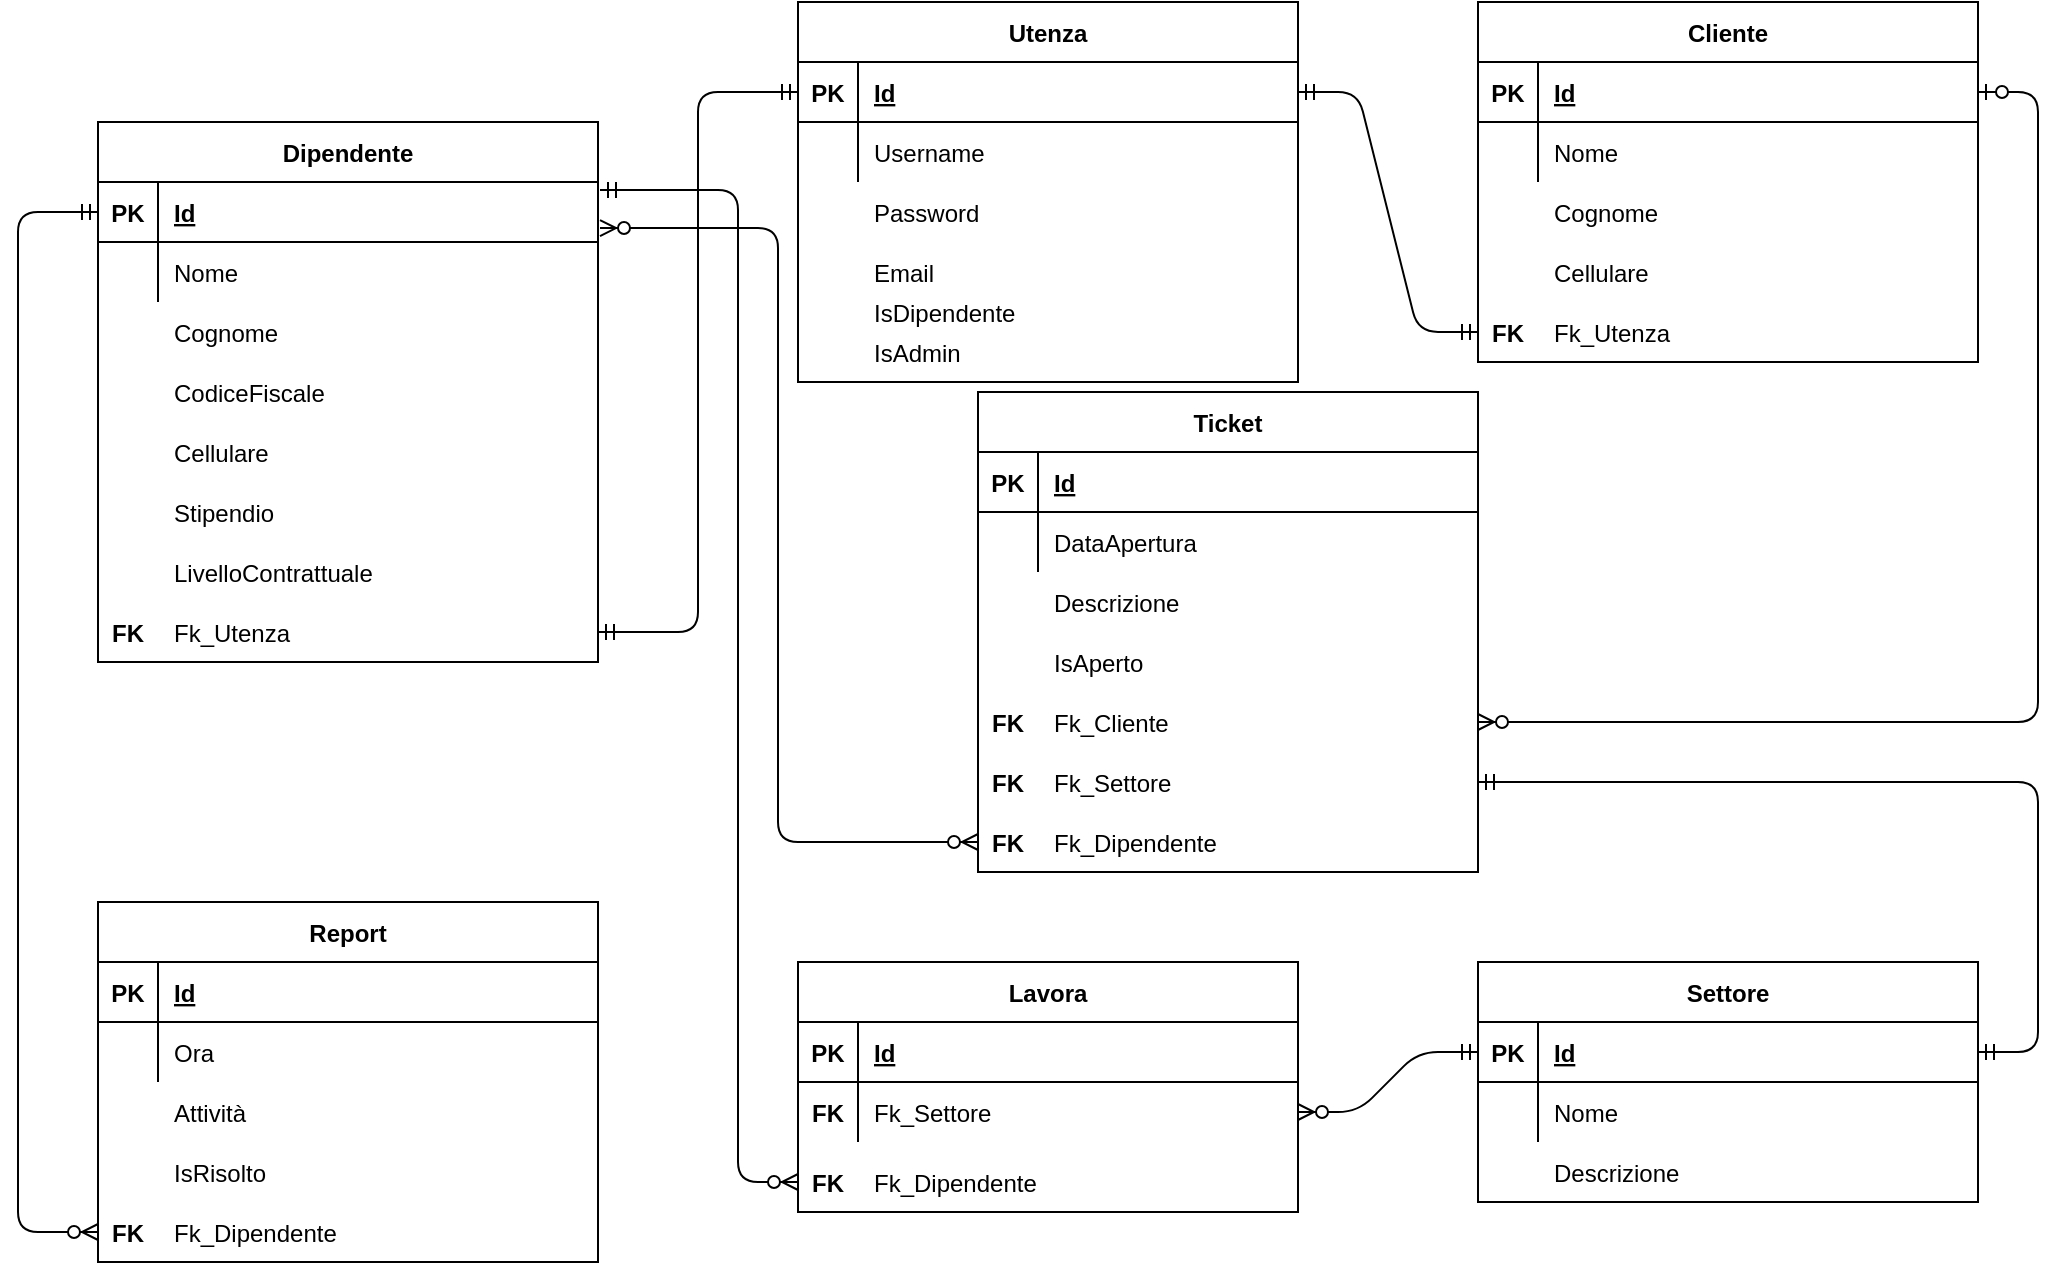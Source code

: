 <mxfile version="14.1.8" type="device"><diagram id="R2lEEEUBdFMjLlhIrx00" name="Page-1"><mxGraphModel dx="1285" dy="581" grid="1" gridSize="10" guides="1" tooltips="1" connect="1" arrows="1" fold="1" page="1" pageScale="1" pageWidth="850" pageHeight="1100" math="0" shadow="0" extFonts="Permanent Marker^https://fonts.googleapis.com/css?family=Permanent+Marker"><root><mxCell id="0"/><mxCell id="1" parent="0"/><mxCell id="C-vyLk0tnHw3VtMMgP7b-23" value="Dipendente" style="shape=table;startSize=30;container=1;collapsible=1;childLayout=tableLayout;fixedRows=1;rowLines=0;fontStyle=1;align=center;resizeLast=1;" parent="1" vertex="1"><mxGeometry x="220" y="180" width="250" height="270" as="geometry"/></mxCell><mxCell id="C-vyLk0tnHw3VtMMgP7b-24" value="" style="shape=partialRectangle;collapsible=0;dropTarget=0;pointerEvents=0;fillColor=none;points=[[0,0.5],[1,0.5]];portConstraint=eastwest;top=0;left=0;right=0;bottom=1;" parent="C-vyLk0tnHw3VtMMgP7b-23" vertex="1"><mxGeometry y="30" width="250" height="30" as="geometry"/></mxCell><mxCell id="C-vyLk0tnHw3VtMMgP7b-25" value="PK" style="shape=partialRectangle;overflow=hidden;connectable=0;fillColor=none;top=0;left=0;bottom=0;right=0;fontStyle=1;" parent="C-vyLk0tnHw3VtMMgP7b-24" vertex="1"><mxGeometry width="30" height="30" as="geometry"/></mxCell><mxCell id="C-vyLk0tnHw3VtMMgP7b-26" value="Id" style="shape=partialRectangle;overflow=hidden;connectable=0;fillColor=none;top=0;left=0;bottom=0;right=0;align=left;spacingLeft=6;fontStyle=5;" parent="C-vyLk0tnHw3VtMMgP7b-24" vertex="1"><mxGeometry x="30" width="220" height="30" as="geometry"/></mxCell><mxCell id="C-vyLk0tnHw3VtMMgP7b-27" value="" style="shape=partialRectangle;collapsible=0;dropTarget=0;pointerEvents=0;fillColor=none;points=[[0,0.5],[1,0.5]];portConstraint=eastwest;top=0;left=0;right=0;bottom=0;" parent="C-vyLk0tnHw3VtMMgP7b-23" vertex="1"><mxGeometry y="60" width="250" height="30" as="geometry"/></mxCell><mxCell id="C-vyLk0tnHw3VtMMgP7b-28" value="" style="shape=partialRectangle;overflow=hidden;connectable=0;fillColor=none;top=0;left=0;bottom=0;right=0;" parent="C-vyLk0tnHw3VtMMgP7b-27" vertex="1"><mxGeometry width="30" height="30" as="geometry"/></mxCell><mxCell id="C-vyLk0tnHw3VtMMgP7b-29" value="Nome" style="shape=partialRectangle;overflow=hidden;connectable=0;fillColor=none;top=0;left=0;bottom=0;right=0;align=left;spacingLeft=6;" parent="C-vyLk0tnHw3VtMMgP7b-27" vertex="1"><mxGeometry x="30" width="220" height="30" as="geometry"/></mxCell><mxCell id="SNjEbLcUEijaCDTkhFh6-2" value="" style="shape=partialRectangle;collapsible=0;dropTarget=0;pointerEvents=0;fillColor=none;points=[[0,0.5],[1,0.5]];portConstraint=eastwest;top=0;left=0;right=0;bottom=0;" parent="1" vertex="1"><mxGeometry x="220" y="270" width="250" height="30" as="geometry"/></mxCell><mxCell id="SNjEbLcUEijaCDTkhFh6-3" value="" style="shape=partialRectangle;overflow=hidden;connectable=0;fillColor=none;top=0;left=0;bottom=0;right=0;" parent="SNjEbLcUEijaCDTkhFh6-2" vertex="1"><mxGeometry width="30" height="30" as="geometry"/></mxCell><mxCell id="SNjEbLcUEijaCDTkhFh6-4" value="Cognome" style="shape=partialRectangle;overflow=hidden;connectable=0;fillColor=none;top=0;left=0;bottom=0;right=0;align=left;spacingLeft=6;" parent="SNjEbLcUEijaCDTkhFh6-2" vertex="1"><mxGeometry x="30" width="220" height="30" as="geometry"/></mxCell><mxCell id="SNjEbLcUEijaCDTkhFh6-5" value="" style="shape=partialRectangle;collapsible=0;dropTarget=0;pointerEvents=0;fillColor=none;points=[[0,0.5],[1,0.5]];portConstraint=eastwest;top=0;left=0;right=0;bottom=0;" parent="1" vertex="1"><mxGeometry x="220" y="300" width="250" height="30" as="geometry"/></mxCell><mxCell id="SNjEbLcUEijaCDTkhFh6-6" value="" style="shape=partialRectangle;overflow=hidden;connectable=0;fillColor=none;top=0;left=0;bottom=0;right=0;" parent="SNjEbLcUEijaCDTkhFh6-5" vertex="1"><mxGeometry width="30" height="30" as="geometry"/></mxCell><mxCell id="SNjEbLcUEijaCDTkhFh6-7" value="CodiceFiscale" style="shape=partialRectangle;overflow=hidden;connectable=0;fillColor=none;top=0;left=0;bottom=0;right=0;align=left;spacingLeft=6;" parent="SNjEbLcUEijaCDTkhFh6-5" vertex="1"><mxGeometry x="30" width="220" height="30" as="geometry"/></mxCell><mxCell id="SNjEbLcUEijaCDTkhFh6-8" value="" style="shape=partialRectangle;collapsible=0;dropTarget=0;pointerEvents=0;fillColor=none;points=[[0,0.5],[1,0.5]];portConstraint=eastwest;top=0;left=0;right=0;bottom=0;" parent="1" vertex="1"><mxGeometry x="220" y="330" width="250" height="30" as="geometry"/></mxCell><mxCell id="SNjEbLcUEijaCDTkhFh6-9" value="" style="shape=partialRectangle;overflow=hidden;connectable=0;fillColor=none;top=0;left=0;bottom=0;right=0;" parent="SNjEbLcUEijaCDTkhFh6-8" vertex="1"><mxGeometry width="30" height="30" as="geometry"/></mxCell><mxCell id="SNjEbLcUEijaCDTkhFh6-10" value="Cellulare" style="shape=partialRectangle;overflow=hidden;connectable=0;fillColor=none;top=0;left=0;bottom=0;right=0;align=left;spacingLeft=6;" parent="SNjEbLcUEijaCDTkhFh6-8" vertex="1"><mxGeometry x="30" width="220" height="30" as="geometry"/></mxCell><mxCell id="SNjEbLcUEijaCDTkhFh6-11" value="" style="shape=partialRectangle;collapsible=0;dropTarget=0;pointerEvents=0;fillColor=none;points=[[0,0.5],[1,0.5]];portConstraint=eastwest;top=0;left=0;right=0;bottom=0;" parent="1" vertex="1"><mxGeometry x="220" y="360" width="250" height="30" as="geometry"/></mxCell><mxCell id="SNjEbLcUEijaCDTkhFh6-12" value="" style="shape=partialRectangle;overflow=hidden;connectable=0;fillColor=none;top=0;left=0;bottom=0;right=0;" parent="SNjEbLcUEijaCDTkhFh6-11" vertex="1"><mxGeometry width="30" height="30" as="geometry"/></mxCell><mxCell id="SNjEbLcUEijaCDTkhFh6-13" value="Stipendio" style="shape=partialRectangle;overflow=hidden;connectable=0;fillColor=none;top=0;left=0;bottom=0;right=0;align=left;spacingLeft=6;" parent="SNjEbLcUEijaCDTkhFh6-11" vertex="1"><mxGeometry x="30" width="220" height="30" as="geometry"/></mxCell><mxCell id="SNjEbLcUEijaCDTkhFh6-14" value="" style="shape=partialRectangle;collapsible=0;dropTarget=0;pointerEvents=0;fillColor=none;points=[[0,0.5],[1,0.5]];portConstraint=eastwest;top=0;left=0;right=0;bottom=0;" parent="1" vertex="1"><mxGeometry x="220" y="390" width="250" height="30" as="geometry"/></mxCell><mxCell id="SNjEbLcUEijaCDTkhFh6-15" value="" style="shape=partialRectangle;overflow=hidden;connectable=0;fillColor=none;top=0;left=0;bottom=0;right=0;" parent="SNjEbLcUEijaCDTkhFh6-14" vertex="1"><mxGeometry width="30" height="30" as="geometry"/></mxCell><mxCell id="SNjEbLcUEijaCDTkhFh6-16" value="LivelloContrattuale" style="shape=partialRectangle;overflow=hidden;connectable=0;fillColor=none;top=0;left=0;bottom=0;right=0;align=left;spacingLeft=6;" parent="SNjEbLcUEijaCDTkhFh6-14" vertex="1"><mxGeometry x="30" width="220" height="30" as="geometry"/></mxCell><mxCell id="SNjEbLcUEijaCDTkhFh6-17" value="Settore" style="shape=table;startSize=30;container=1;collapsible=1;childLayout=tableLayout;fixedRows=1;rowLines=0;fontStyle=1;align=center;resizeLast=1;" parent="1" vertex="1"><mxGeometry x="910" y="600" width="250" height="120" as="geometry"/></mxCell><mxCell id="SNjEbLcUEijaCDTkhFh6-18" value="" style="shape=partialRectangle;collapsible=0;dropTarget=0;pointerEvents=0;fillColor=none;points=[[0,0.5],[1,0.5]];portConstraint=eastwest;top=0;left=0;right=0;bottom=1;" parent="SNjEbLcUEijaCDTkhFh6-17" vertex="1"><mxGeometry y="30" width="250" height="30" as="geometry"/></mxCell><mxCell id="SNjEbLcUEijaCDTkhFh6-19" value="PK" style="shape=partialRectangle;overflow=hidden;connectable=0;fillColor=none;top=0;left=0;bottom=0;right=0;fontStyle=1;" parent="SNjEbLcUEijaCDTkhFh6-18" vertex="1"><mxGeometry width="30" height="30" as="geometry"/></mxCell><mxCell id="SNjEbLcUEijaCDTkhFh6-20" value="Id" style="shape=partialRectangle;overflow=hidden;connectable=0;fillColor=none;top=0;left=0;bottom=0;right=0;align=left;spacingLeft=6;fontStyle=5;" parent="SNjEbLcUEijaCDTkhFh6-18" vertex="1"><mxGeometry x="30" width="220" height="30" as="geometry"/></mxCell><mxCell id="SNjEbLcUEijaCDTkhFh6-21" value="" style="shape=partialRectangle;collapsible=0;dropTarget=0;pointerEvents=0;fillColor=none;points=[[0,0.5],[1,0.5]];portConstraint=eastwest;top=0;left=0;right=0;bottom=0;" parent="SNjEbLcUEijaCDTkhFh6-17" vertex="1"><mxGeometry y="60" width="250" height="30" as="geometry"/></mxCell><mxCell id="SNjEbLcUEijaCDTkhFh6-22" value="" style="shape=partialRectangle;overflow=hidden;connectable=0;fillColor=none;top=0;left=0;bottom=0;right=0;" parent="SNjEbLcUEijaCDTkhFh6-21" vertex="1"><mxGeometry width="30" height="30" as="geometry"/></mxCell><mxCell id="SNjEbLcUEijaCDTkhFh6-23" value="Nome" style="shape=partialRectangle;overflow=hidden;connectable=0;fillColor=none;top=0;left=0;bottom=0;right=0;align=left;spacingLeft=6;" parent="SNjEbLcUEijaCDTkhFh6-21" vertex="1"><mxGeometry x="30" width="220" height="30" as="geometry"/></mxCell><mxCell id="SNjEbLcUEijaCDTkhFh6-24" value="" style="shape=partialRectangle;collapsible=0;dropTarget=0;pointerEvents=0;fillColor=none;points=[[0,0.5],[1,0.5]];portConstraint=eastwest;top=0;left=0;right=0;bottom=0;" parent="1" vertex="1"><mxGeometry x="910" y="690" width="250" height="30" as="geometry"/></mxCell><mxCell id="SNjEbLcUEijaCDTkhFh6-25" value="" style="shape=partialRectangle;overflow=hidden;connectable=0;fillColor=none;top=0;left=0;bottom=0;right=0;" parent="SNjEbLcUEijaCDTkhFh6-24" vertex="1"><mxGeometry width="30" height="30" as="geometry"/></mxCell><mxCell id="SNjEbLcUEijaCDTkhFh6-26" value="Descrizione" style="shape=partialRectangle;overflow=hidden;connectable=0;fillColor=none;top=0;left=0;bottom=0;right=0;align=left;spacingLeft=6;" parent="SNjEbLcUEijaCDTkhFh6-24" vertex="1"><mxGeometry x="30" width="220" height="30" as="geometry"/></mxCell><mxCell id="SNjEbLcUEijaCDTkhFh6-27" value="Cliente" style="shape=table;startSize=30;container=1;collapsible=1;childLayout=tableLayout;fixedRows=1;rowLines=0;fontStyle=1;align=center;resizeLast=1;" parent="1" vertex="1"><mxGeometry x="910" y="120" width="250" height="180" as="geometry"/></mxCell><mxCell id="SNjEbLcUEijaCDTkhFh6-28" value="" style="shape=partialRectangle;collapsible=0;dropTarget=0;pointerEvents=0;fillColor=none;points=[[0,0.5],[1,0.5]];portConstraint=eastwest;top=0;left=0;right=0;bottom=1;" parent="SNjEbLcUEijaCDTkhFh6-27" vertex="1"><mxGeometry y="30" width="250" height="30" as="geometry"/></mxCell><mxCell id="SNjEbLcUEijaCDTkhFh6-29" value="PK" style="shape=partialRectangle;overflow=hidden;connectable=0;fillColor=none;top=0;left=0;bottom=0;right=0;fontStyle=1;" parent="SNjEbLcUEijaCDTkhFh6-28" vertex="1"><mxGeometry width="30" height="30" as="geometry"/></mxCell><mxCell id="SNjEbLcUEijaCDTkhFh6-30" value="Id" style="shape=partialRectangle;overflow=hidden;connectable=0;fillColor=none;top=0;left=0;bottom=0;right=0;align=left;spacingLeft=6;fontStyle=5;" parent="SNjEbLcUEijaCDTkhFh6-28" vertex="1"><mxGeometry x="30" width="220" height="30" as="geometry"/></mxCell><mxCell id="SNjEbLcUEijaCDTkhFh6-31" value="" style="shape=partialRectangle;collapsible=0;dropTarget=0;pointerEvents=0;fillColor=none;points=[[0,0.5],[1,0.5]];portConstraint=eastwest;top=0;left=0;right=0;bottom=0;" parent="SNjEbLcUEijaCDTkhFh6-27" vertex="1"><mxGeometry y="60" width="250" height="30" as="geometry"/></mxCell><mxCell id="SNjEbLcUEijaCDTkhFh6-32" value="" style="shape=partialRectangle;overflow=hidden;connectable=0;fillColor=none;top=0;left=0;bottom=0;right=0;" parent="SNjEbLcUEijaCDTkhFh6-31" vertex="1"><mxGeometry width="30" height="30" as="geometry"/></mxCell><mxCell id="SNjEbLcUEijaCDTkhFh6-33" value="Nome" style="shape=partialRectangle;overflow=hidden;connectable=0;fillColor=none;top=0;left=0;bottom=0;right=0;align=left;spacingLeft=6;" parent="SNjEbLcUEijaCDTkhFh6-31" vertex="1"><mxGeometry x="30" width="220" height="30" as="geometry"/></mxCell><mxCell id="SNjEbLcUEijaCDTkhFh6-34" value="" style="shape=partialRectangle;collapsible=0;dropTarget=0;pointerEvents=0;fillColor=none;points=[[0,0.5],[1,0.5]];portConstraint=eastwest;top=0;left=0;right=0;bottom=0;" parent="1" vertex="1"><mxGeometry x="910" y="210" width="250" height="30" as="geometry"/></mxCell><mxCell id="SNjEbLcUEijaCDTkhFh6-35" value="" style="shape=partialRectangle;overflow=hidden;connectable=0;fillColor=none;top=0;left=0;bottom=0;right=0;" parent="SNjEbLcUEijaCDTkhFh6-34" vertex="1"><mxGeometry width="30" height="30" as="geometry"/></mxCell><mxCell id="SNjEbLcUEijaCDTkhFh6-36" value="Cognome" style="shape=partialRectangle;overflow=hidden;connectable=0;fillColor=none;top=0;left=0;bottom=0;right=0;align=left;spacingLeft=6;" parent="SNjEbLcUEijaCDTkhFh6-34" vertex="1"><mxGeometry x="30" width="220" height="30" as="geometry"/></mxCell><mxCell id="SNjEbLcUEijaCDTkhFh6-37" value="" style="shape=partialRectangle;collapsible=0;dropTarget=0;pointerEvents=0;fillColor=none;points=[[0,0.5],[1,0.5]];portConstraint=eastwest;top=0;left=0;right=0;bottom=0;" parent="1" vertex="1"><mxGeometry x="910" y="240" width="250" height="30" as="geometry"/></mxCell><mxCell id="SNjEbLcUEijaCDTkhFh6-38" value="" style="shape=partialRectangle;overflow=hidden;connectable=0;fillColor=none;top=0;left=0;bottom=0;right=0;" parent="SNjEbLcUEijaCDTkhFh6-37" vertex="1"><mxGeometry width="30" height="30" as="geometry"/></mxCell><mxCell id="SNjEbLcUEijaCDTkhFh6-39" value="Cellulare" style="shape=partialRectangle;overflow=hidden;connectable=0;fillColor=none;top=0;left=0;bottom=0;right=0;align=left;spacingLeft=6;" parent="SNjEbLcUEijaCDTkhFh6-37" vertex="1"><mxGeometry x="30" width="220" height="30" as="geometry"/></mxCell><mxCell id="SNjEbLcUEijaCDTkhFh6-52" value="Utenza" style="shape=table;startSize=30;container=1;collapsible=1;childLayout=tableLayout;fixedRows=1;rowLines=0;fontStyle=1;align=center;resizeLast=1;" parent="1" vertex="1"><mxGeometry x="570" y="120" width="250" height="190" as="geometry"/></mxCell><mxCell id="SNjEbLcUEijaCDTkhFh6-53" value="" style="shape=partialRectangle;collapsible=0;dropTarget=0;pointerEvents=0;fillColor=none;points=[[0,0.5],[1,0.5]];portConstraint=eastwest;top=0;left=0;right=0;bottom=1;" parent="SNjEbLcUEijaCDTkhFh6-52" vertex="1"><mxGeometry y="30" width="250" height="30" as="geometry"/></mxCell><mxCell id="SNjEbLcUEijaCDTkhFh6-54" value="PK" style="shape=partialRectangle;overflow=hidden;connectable=0;fillColor=none;top=0;left=0;bottom=0;right=0;fontStyle=1;" parent="SNjEbLcUEijaCDTkhFh6-53" vertex="1"><mxGeometry width="30" height="30" as="geometry"/></mxCell><mxCell id="SNjEbLcUEijaCDTkhFh6-55" value="Id" style="shape=partialRectangle;overflow=hidden;connectable=0;fillColor=none;top=0;left=0;bottom=0;right=0;align=left;spacingLeft=6;fontStyle=5;" parent="SNjEbLcUEijaCDTkhFh6-53" vertex="1"><mxGeometry x="30" width="220" height="30" as="geometry"/></mxCell><mxCell id="SNjEbLcUEijaCDTkhFh6-56" value="" style="shape=partialRectangle;collapsible=0;dropTarget=0;pointerEvents=0;fillColor=none;points=[[0,0.5],[1,0.5]];portConstraint=eastwest;top=0;left=0;right=0;bottom=0;" parent="SNjEbLcUEijaCDTkhFh6-52" vertex="1"><mxGeometry y="60" width="250" height="30" as="geometry"/></mxCell><mxCell id="SNjEbLcUEijaCDTkhFh6-57" value="" style="shape=partialRectangle;overflow=hidden;connectable=0;fillColor=none;top=0;left=0;bottom=0;right=0;" parent="SNjEbLcUEijaCDTkhFh6-56" vertex="1"><mxGeometry width="30" height="30" as="geometry"/></mxCell><mxCell id="SNjEbLcUEijaCDTkhFh6-58" value="Username" style="shape=partialRectangle;overflow=hidden;connectable=0;fillColor=none;top=0;left=0;bottom=0;right=0;align=left;spacingLeft=6;" parent="SNjEbLcUEijaCDTkhFh6-56" vertex="1"><mxGeometry x="30" width="220" height="30" as="geometry"/></mxCell><mxCell id="SNjEbLcUEijaCDTkhFh6-59" value="" style="shape=partialRectangle;collapsible=0;dropTarget=0;pointerEvents=0;fillColor=none;points=[[0,0.5],[1,0.5]];portConstraint=eastwest;top=0;left=0;right=0;bottom=0;" parent="1" vertex="1"><mxGeometry x="570" y="210" width="250" height="30" as="geometry"/></mxCell><mxCell id="SNjEbLcUEijaCDTkhFh6-60" value="" style="shape=partialRectangle;overflow=hidden;connectable=0;fillColor=none;top=0;left=0;bottom=0;right=0;" parent="SNjEbLcUEijaCDTkhFh6-59" vertex="1"><mxGeometry width="30" height="30" as="geometry"/></mxCell><mxCell id="SNjEbLcUEijaCDTkhFh6-61" value="Password" style="shape=partialRectangle;overflow=hidden;connectable=0;fillColor=none;top=0;left=0;bottom=0;right=0;align=left;spacingLeft=6;" parent="SNjEbLcUEijaCDTkhFh6-59" vertex="1"><mxGeometry x="30" width="220" height="30" as="geometry"/></mxCell><mxCell id="SNjEbLcUEijaCDTkhFh6-62" value="" style="shape=partialRectangle;collapsible=0;dropTarget=0;pointerEvents=0;fillColor=none;points=[[0,0.5],[1,0.5]];portConstraint=eastwest;top=0;left=0;right=0;bottom=0;" parent="1" vertex="1"><mxGeometry x="570" y="240" width="250" height="30" as="geometry"/></mxCell><mxCell id="SNjEbLcUEijaCDTkhFh6-63" value="" style="shape=partialRectangle;overflow=hidden;connectable=0;fillColor=none;top=0;left=0;bottom=0;right=0;" parent="SNjEbLcUEijaCDTkhFh6-62" vertex="1"><mxGeometry width="30" height="30" as="geometry"/></mxCell><mxCell id="SNjEbLcUEijaCDTkhFh6-64" value="Email" style="shape=partialRectangle;overflow=hidden;connectable=0;fillColor=none;top=0;left=0;bottom=0;right=0;align=left;spacingLeft=6;" parent="SNjEbLcUEijaCDTkhFh6-62" vertex="1"><mxGeometry x="30" width="220" height="30" as="geometry"/></mxCell><mxCell id="SNjEbLcUEijaCDTkhFh6-71" value="Ticket" style="shape=table;startSize=30;container=1;collapsible=1;childLayout=tableLayout;fixedRows=1;rowLines=0;fontStyle=1;align=center;resizeLast=1;" parent="1" vertex="1"><mxGeometry x="660" y="315" width="250" height="240" as="geometry"/></mxCell><mxCell id="SNjEbLcUEijaCDTkhFh6-72" value="" style="shape=partialRectangle;collapsible=0;dropTarget=0;pointerEvents=0;fillColor=none;points=[[0,0.5],[1,0.5]];portConstraint=eastwest;top=0;left=0;right=0;bottom=1;" parent="SNjEbLcUEijaCDTkhFh6-71" vertex="1"><mxGeometry y="30" width="250" height="30" as="geometry"/></mxCell><mxCell id="SNjEbLcUEijaCDTkhFh6-73" value="PK" style="shape=partialRectangle;overflow=hidden;connectable=0;fillColor=none;top=0;left=0;bottom=0;right=0;fontStyle=1;" parent="SNjEbLcUEijaCDTkhFh6-72" vertex="1"><mxGeometry width="30" height="30" as="geometry"/></mxCell><mxCell id="SNjEbLcUEijaCDTkhFh6-74" value="Id" style="shape=partialRectangle;overflow=hidden;connectable=0;fillColor=none;top=0;left=0;bottom=0;right=0;align=left;spacingLeft=6;fontStyle=5;" parent="SNjEbLcUEijaCDTkhFh6-72" vertex="1"><mxGeometry x="30" width="220" height="30" as="geometry"/></mxCell><mxCell id="SNjEbLcUEijaCDTkhFh6-75" value="" style="shape=partialRectangle;collapsible=0;dropTarget=0;pointerEvents=0;fillColor=none;points=[[0,0.5],[1,0.5]];portConstraint=eastwest;top=0;left=0;right=0;bottom=0;" parent="SNjEbLcUEijaCDTkhFh6-71" vertex="1"><mxGeometry y="60" width="250" height="30" as="geometry"/></mxCell><mxCell id="SNjEbLcUEijaCDTkhFh6-76" value="" style="shape=partialRectangle;overflow=hidden;connectable=0;fillColor=none;top=0;left=0;bottom=0;right=0;" parent="SNjEbLcUEijaCDTkhFh6-75" vertex="1"><mxGeometry width="30" height="30" as="geometry"/></mxCell><mxCell id="SNjEbLcUEijaCDTkhFh6-77" value="DataApertura" style="shape=partialRectangle;overflow=hidden;connectable=0;fillColor=none;top=0;left=0;bottom=0;right=0;align=left;spacingLeft=6;" parent="SNjEbLcUEijaCDTkhFh6-75" vertex="1"><mxGeometry x="30" width="220" height="30" as="geometry"/></mxCell><mxCell id="SNjEbLcUEijaCDTkhFh6-78" value="" style="shape=partialRectangle;collapsible=0;dropTarget=0;pointerEvents=0;fillColor=none;points=[[0,0.5],[1,0.5]];portConstraint=eastwest;top=0;left=0;right=0;bottom=0;" parent="1" vertex="1"><mxGeometry x="660" y="405" width="250" height="30" as="geometry"/></mxCell><mxCell id="SNjEbLcUEijaCDTkhFh6-79" value="" style="shape=partialRectangle;overflow=hidden;connectable=0;fillColor=none;top=0;left=0;bottom=0;right=0;" parent="SNjEbLcUEijaCDTkhFh6-78" vertex="1"><mxGeometry width="30" height="30" as="geometry"/></mxCell><mxCell id="SNjEbLcUEijaCDTkhFh6-80" value="Descrizione" style="shape=partialRectangle;overflow=hidden;connectable=0;fillColor=none;top=0;left=0;bottom=0;right=0;align=left;spacingLeft=6;" parent="SNjEbLcUEijaCDTkhFh6-78" vertex="1"><mxGeometry x="30" width="220" height="30" as="geometry"/></mxCell><mxCell id="SNjEbLcUEijaCDTkhFh6-81" value="" style="shape=partialRectangle;collapsible=0;dropTarget=0;pointerEvents=0;fillColor=none;points=[[0,0.5],[1,0.5]];portConstraint=eastwest;top=0;left=0;right=0;bottom=0;" parent="1" vertex="1"><mxGeometry x="660" y="435" width="250" height="30" as="geometry"/></mxCell><mxCell id="SNjEbLcUEijaCDTkhFh6-82" value="" style="shape=partialRectangle;overflow=hidden;connectable=0;fillColor=none;top=0;left=0;bottom=0;right=0;" parent="SNjEbLcUEijaCDTkhFh6-81" vertex="1"><mxGeometry width="30" height="30" as="geometry"/></mxCell><mxCell id="SNjEbLcUEijaCDTkhFh6-83" value="IsAperto" style="shape=partialRectangle;overflow=hidden;connectable=0;fillColor=none;top=0;left=0;bottom=0;right=0;align=left;spacingLeft=6;" parent="SNjEbLcUEijaCDTkhFh6-81" vertex="1"><mxGeometry x="30" width="220" height="30" as="geometry"/></mxCell><mxCell id="SNjEbLcUEijaCDTkhFh6-84" value="" style="shape=partialRectangle;collapsible=0;dropTarget=0;pointerEvents=0;fillColor=none;points=[[0,0.5],[1,0.5]];portConstraint=eastwest;top=0;left=0;right=0;bottom=0;" parent="1" vertex="1"><mxGeometry x="660" y="465" width="250" height="30" as="geometry"/></mxCell><mxCell id="SNjEbLcUEijaCDTkhFh6-85" value="FK" style="shape=partialRectangle;overflow=hidden;connectable=0;fillColor=none;top=0;left=0;bottom=0;right=0;fontStyle=1" parent="SNjEbLcUEijaCDTkhFh6-84" vertex="1"><mxGeometry width="30" height="30" as="geometry"/></mxCell><mxCell id="SNjEbLcUEijaCDTkhFh6-86" value="Fk_Cliente" style="shape=partialRectangle;overflow=hidden;connectable=0;fillColor=none;top=0;left=0;bottom=0;right=0;align=left;spacingLeft=6;" parent="SNjEbLcUEijaCDTkhFh6-84" vertex="1"><mxGeometry x="30" width="220" height="30" as="geometry"/></mxCell><mxCell id="SNjEbLcUEijaCDTkhFh6-87" value="" style="shape=partialRectangle;collapsible=0;dropTarget=0;pointerEvents=0;fillColor=none;points=[[0,0.5],[1,0.5]];portConstraint=eastwest;top=0;left=0;right=0;bottom=0;" parent="1" vertex="1"><mxGeometry x="660" y="495" width="250" height="30" as="geometry"/></mxCell><mxCell id="SNjEbLcUEijaCDTkhFh6-88" value="FK" style="shape=partialRectangle;overflow=hidden;connectable=0;fillColor=none;top=0;left=0;bottom=0;right=0;fontStyle=1" parent="SNjEbLcUEijaCDTkhFh6-87" vertex="1"><mxGeometry width="30" height="30" as="geometry"/></mxCell><mxCell id="SNjEbLcUEijaCDTkhFh6-89" value="Fk_Settore" style="shape=partialRectangle;overflow=hidden;connectable=0;fillColor=none;top=0;left=0;bottom=0;right=0;align=left;spacingLeft=6;" parent="SNjEbLcUEijaCDTkhFh6-87" vertex="1"><mxGeometry x="30" width="220" height="30" as="geometry"/></mxCell><mxCell id="SNjEbLcUEijaCDTkhFh6-103" value="Report" style="shape=table;startSize=30;container=1;collapsible=1;childLayout=tableLayout;fixedRows=1;rowLines=0;fontStyle=1;align=center;resizeLast=1;" parent="1" vertex="1"><mxGeometry x="220" y="570" width="250" height="180" as="geometry"/></mxCell><mxCell id="SNjEbLcUEijaCDTkhFh6-104" value="" style="shape=partialRectangle;collapsible=0;dropTarget=0;pointerEvents=0;fillColor=none;points=[[0,0.5],[1,0.5]];portConstraint=eastwest;top=0;left=0;right=0;bottom=1;" parent="SNjEbLcUEijaCDTkhFh6-103" vertex="1"><mxGeometry y="30" width="250" height="30" as="geometry"/></mxCell><mxCell id="SNjEbLcUEijaCDTkhFh6-105" value="PK" style="shape=partialRectangle;overflow=hidden;connectable=0;fillColor=none;top=0;left=0;bottom=0;right=0;fontStyle=1;" parent="SNjEbLcUEijaCDTkhFh6-104" vertex="1"><mxGeometry width="30" height="30" as="geometry"/></mxCell><mxCell id="SNjEbLcUEijaCDTkhFh6-106" value="Id" style="shape=partialRectangle;overflow=hidden;connectable=0;fillColor=none;top=0;left=0;bottom=0;right=0;align=left;spacingLeft=6;fontStyle=5;" parent="SNjEbLcUEijaCDTkhFh6-104" vertex="1"><mxGeometry x="30" width="220" height="30" as="geometry"/></mxCell><mxCell id="SNjEbLcUEijaCDTkhFh6-107" value="" style="shape=partialRectangle;collapsible=0;dropTarget=0;pointerEvents=0;fillColor=none;points=[[0,0.5],[1,0.5]];portConstraint=eastwest;top=0;left=0;right=0;bottom=0;" parent="SNjEbLcUEijaCDTkhFh6-103" vertex="1"><mxGeometry y="60" width="250" height="30" as="geometry"/></mxCell><mxCell id="SNjEbLcUEijaCDTkhFh6-108" value="" style="shape=partialRectangle;overflow=hidden;connectable=0;fillColor=none;top=0;left=0;bottom=0;right=0;fontStyle=1" parent="SNjEbLcUEijaCDTkhFh6-107" vertex="1"><mxGeometry width="30" height="30" as="geometry"/></mxCell><mxCell id="SNjEbLcUEijaCDTkhFh6-109" value="Ora" style="shape=partialRectangle;overflow=hidden;connectable=0;fillColor=none;top=0;left=0;bottom=0;right=0;align=left;spacingLeft=6;" parent="SNjEbLcUEijaCDTkhFh6-107" vertex="1"><mxGeometry x="30" width="220" height="30" as="geometry"/></mxCell><mxCell id="SNjEbLcUEijaCDTkhFh6-110" value="" style="shape=partialRectangle;collapsible=0;dropTarget=0;pointerEvents=0;fillColor=none;points=[[0,0.5],[1,0.5]];portConstraint=eastwest;top=0;left=0;right=0;bottom=0;" parent="1" vertex="1"><mxGeometry x="220" y="660" width="250" height="30" as="geometry"/></mxCell><mxCell id="SNjEbLcUEijaCDTkhFh6-111" value="" style="shape=partialRectangle;overflow=hidden;connectable=0;fillColor=none;top=0;left=0;bottom=0;right=0;fontStyle=1" parent="SNjEbLcUEijaCDTkhFh6-110" vertex="1"><mxGeometry width="30" height="30" as="geometry"/></mxCell><mxCell id="SNjEbLcUEijaCDTkhFh6-112" value="Attività" style="shape=partialRectangle;overflow=hidden;connectable=0;fillColor=none;top=0;left=0;bottom=0;right=0;align=left;spacingLeft=6;" parent="SNjEbLcUEijaCDTkhFh6-110" vertex="1"><mxGeometry x="30" width="220" height="30" as="geometry"/></mxCell><mxCell id="SNjEbLcUEijaCDTkhFh6-113" value="" style="shape=partialRectangle;collapsible=0;dropTarget=0;pointerEvents=0;fillColor=none;points=[[0,0.5],[1,0.5]];portConstraint=eastwest;top=0;left=0;right=0;bottom=0;" parent="1" vertex="1"><mxGeometry x="220" y="690" width="250" height="30" as="geometry"/></mxCell><mxCell id="SNjEbLcUEijaCDTkhFh6-114" value="" style="shape=partialRectangle;overflow=hidden;connectable=0;fillColor=none;top=0;left=0;bottom=0;right=0;fontStyle=1" parent="SNjEbLcUEijaCDTkhFh6-113" vertex="1"><mxGeometry width="30" height="30" as="geometry"/></mxCell><mxCell id="SNjEbLcUEijaCDTkhFh6-115" value="IsRisolto" style="shape=partialRectangle;overflow=hidden;connectable=0;fillColor=none;top=0;left=0;bottom=0;right=0;align=left;spacingLeft=6;" parent="SNjEbLcUEijaCDTkhFh6-113" vertex="1"><mxGeometry x="30" width="220" height="30" as="geometry"/></mxCell><mxCell id="SNjEbLcUEijaCDTkhFh6-116" value="" style="shape=partialRectangle;collapsible=0;dropTarget=0;pointerEvents=0;fillColor=none;points=[[0,0.5],[1,0.5]];portConstraint=eastwest;top=0;left=0;right=0;bottom=0;" parent="1" vertex="1"><mxGeometry x="220" y="720" width="250" height="30" as="geometry"/></mxCell><mxCell id="SNjEbLcUEijaCDTkhFh6-117" value="FK" style="shape=partialRectangle;overflow=hidden;connectable=0;fillColor=none;top=0;left=0;bottom=0;right=0;fontStyle=1" parent="SNjEbLcUEijaCDTkhFh6-116" vertex="1"><mxGeometry width="30" height="30" as="geometry"/></mxCell><mxCell id="SNjEbLcUEijaCDTkhFh6-118" value="Fk_Dipendente" style="shape=partialRectangle;overflow=hidden;connectable=0;fillColor=none;top=0;left=0;bottom=0;right=0;align=left;spacingLeft=6;" parent="SNjEbLcUEijaCDTkhFh6-116" vertex="1"><mxGeometry x="30" width="220" height="30" as="geometry"/></mxCell><mxCell id="SNjEbLcUEijaCDTkhFh6-124" value="Lavora" style="shape=table;startSize=30;container=1;collapsible=1;childLayout=tableLayout;fixedRows=1;rowLines=0;fontStyle=1;align=center;resizeLast=1;" parent="1" vertex="1"><mxGeometry x="570" y="600" width="250" height="125" as="geometry"/></mxCell><mxCell id="SNjEbLcUEijaCDTkhFh6-125" value="" style="shape=partialRectangle;collapsible=0;dropTarget=0;pointerEvents=0;fillColor=none;points=[[0,0.5],[1,0.5]];portConstraint=eastwest;top=0;left=0;right=0;bottom=1;" parent="SNjEbLcUEijaCDTkhFh6-124" vertex="1"><mxGeometry y="30" width="250" height="30" as="geometry"/></mxCell><mxCell id="SNjEbLcUEijaCDTkhFh6-126" value="PK" style="shape=partialRectangle;overflow=hidden;connectable=0;fillColor=none;top=0;left=0;bottom=0;right=0;fontStyle=1;" parent="SNjEbLcUEijaCDTkhFh6-125" vertex="1"><mxGeometry width="30" height="30" as="geometry"/></mxCell><mxCell id="SNjEbLcUEijaCDTkhFh6-127" value="Id" style="shape=partialRectangle;overflow=hidden;connectable=0;fillColor=none;top=0;left=0;bottom=0;right=0;align=left;spacingLeft=6;fontStyle=5;" parent="SNjEbLcUEijaCDTkhFh6-125" vertex="1"><mxGeometry x="30" width="220" height="30" as="geometry"/></mxCell><mxCell id="SNjEbLcUEijaCDTkhFh6-128" value="" style="shape=partialRectangle;collapsible=0;dropTarget=0;pointerEvents=0;fillColor=none;points=[[0,0.5],[1,0.5]];portConstraint=eastwest;top=0;left=0;right=0;bottom=0;" parent="SNjEbLcUEijaCDTkhFh6-124" vertex="1"><mxGeometry y="60" width="250" height="30" as="geometry"/></mxCell><mxCell id="SNjEbLcUEijaCDTkhFh6-129" value="FK" style="shape=partialRectangle;overflow=hidden;connectable=0;fillColor=none;top=0;left=0;bottom=0;right=0;fontStyle=1" parent="SNjEbLcUEijaCDTkhFh6-128" vertex="1"><mxGeometry width="30" height="30" as="geometry"/></mxCell><mxCell id="SNjEbLcUEijaCDTkhFh6-130" value="Fk_Settore" style="shape=partialRectangle;overflow=hidden;connectable=0;fillColor=none;top=0;left=0;bottom=0;right=0;align=left;spacingLeft=6;" parent="SNjEbLcUEijaCDTkhFh6-128" vertex="1"><mxGeometry x="30" width="220" height="30" as="geometry"/></mxCell><mxCell id="SNjEbLcUEijaCDTkhFh6-131" value="" style="shape=partialRectangle;collapsible=0;dropTarget=0;pointerEvents=0;fillColor=none;points=[[0,0.5],[1,0.5]];portConstraint=eastwest;top=0;left=0;right=0;bottom=0;" parent="1" vertex="1"><mxGeometry x="570" y="695" width="250" height="30" as="geometry"/></mxCell><mxCell id="SNjEbLcUEijaCDTkhFh6-132" value="FK" style="shape=partialRectangle;overflow=hidden;connectable=0;fillColor=none;top=0;left=0;bottom=0;right=0;fontStyle=1" parent="SNjEbLcUEijaCDTkhFh6-131" vertex="1"><mxGeometry width="30" height="30" as="geometry"/></mxCell><mxCell id="SNjEbLcUEijaCDTkhFh6-133" value="Fk_Dipendente" style="shape=partialRectangle;overflow=hidden;connectable=0;fillColor=none;top=0;left=0;bottom=0;right=0;align=left;spacingLeft=6;" parent="SNjEbLcUEijaCDTkhFh6-131" vertex="1"><mxGeometry x="30" width="220" height="30" as="geometry"/></mxCell><mxCell id="SNjEbLcUEijaCDTkhFh6-135" value="" style="edgeStyle=entityRelationEdgeStyle;fontSize=12;html=1;endArrow=ERzeroToMany;startArrow=ERmandOne;entryX=1;entryY=0.5;entryDx=0;entryDy=0;exitX=0;exitY=0.5;exitDx=0;exitDy=0;" parent="1" source="SNjEbLcUEijaCDTkhFh6-18" target="SNjEbLcUEijaCDTkhFh6-128" edge="1"><mxGeometry width="100" height="100" relative="1" as="geometry"><mxPoint x="860" y="700" as="sourcePoint"/><mxPoint x="770" y="620" as="targetPoint"/></mxGeometry></mxCell><mxCell id="SNjEbLcUEijaCDTkhFh6-136" value="" style="edgeStyle=orthogonalEdgeStyle;fontSize=12;html=1;endArrow=ERzeroToMany;startArrow=ERzeroToOne;exitX=1;exitY=0.5;exitDx=0;exitDy=0;entryX=1;entryY=0.5;entryDx=0;entryDy=0;" parent="1" source="SNjEbLcUEijaCDTkhFh6-28" target="SNjEbLcUEijaCDTkhFh6-84" edge="1"><mxGeometry width="100" height="100" relative="1" as="geometry"><mxPoint x="930" y="520" as="sourcePoint"/><mxPoint x="1000" y="440" as="targetPoint"/><Array as="points"><mxPoint x="1190" y="165"/><mxPoint x="1190" y="480"/></Array></mxGeometry></mxCell><mxCell id="SNjEbLcUEijaCDTkhFh6-137" value="" style="edgeStyle=orthogonalEdgeStyle;fontSize=12;html=1;endArrow=ERmandOne;startArrow=ERmandOne;entryX=1;entryY=0.5;entryDx=0;entryDy=0;exitX=1;exitY=0.5;exitDx=0;exitDy=0;" parent="1" source="SNjEbLcUEijaCDTkhFh6-18" target="SNjEbLcUEijaCDTkhFh6-87" edge="1"><mxGeometry width="100" height="100" relative="1" as="geometry"><mxPoint x="1020" y="620" as="sourcePoint"/><mxPoint x="1120" y="520" as="targetPoint"/><Array as="points"><mxPoint x="1190" y="645"/><mxPoint x="1190" y="510"/></Array></mxGeometry></mxCell><mxCell id="SNjEbLcUEijaCDTkhFh6-138" value="" style="edgeStyle=orthogonalEdgeStyle;fontSize=12;html=1;endArrow=ERzeroToMany;startArrow=ERmandOne;exitX=0;exitY=0.5;exitDx=0;exitDy=0;entryX=0;entryY=0.5;entryDx=0;entryDy=0;" parent="1" source="C-vyLk0tnHw3VtMMgP7b-24" target="SNjEbLcUEijaCDTkhFh6-116" edge="1"><mxGeometry width="100" height="100" relative="1" as="geometry"><mxPoint x="800" y="620" as="sourcePoint"/><mxPoint x="900" y="520" as="targetPoint"/><Array as="points"><mxPoint x="180" y="225"/><mxPoint x="180" y="735"/></Array></mxGeometry></mxCell><mxCell id="SNjEbLcUEijaCDTkhFh6-140" value="" style="shape=partialRectangle;collapsible=0;dropTarget=0;pointerEvents=0;fillColor=none;points=[[0,0.5],[1,0.5]];portConstraint=eastwest;top=0;left=0;right=0;bottom=0;" parent="1" vertex="1"><mxGeometry x="220" y="420" width="250" height="30" as="geometry"/></mxCell><mxCell id="SNjEbLcUEijaCDTkhFh6-141" value="FK" style="shape=partialRectangle;overflow=hidden;connectable=0;fillColor=none;top=0;left=0;bottom=0;right=0;fontStyle=1" parent="SNjEbLcUEijaCDTkhFh6-140" vertex="1"><mxGeometry width="30" height="30" as="geometry"/></mxCell><mxCell id="SNjEbLcUEijaCDTkhFh6-142" value="Fk_Utenza" style="shape=partialRectangle;overflow=hidden;connectable=0;fillColor=none;top=0;left=0;bottom=0;right=0;align=left;spacingLeft=6;" parent="SNjEbLcUEijaCDTkhFh6-140" vertex="1"><mxGeometry x="30" width="220" height="30" as="geometry"/></mxCell><mxCell id="SNjEbLcUEijaCDTkhFh6-143" value="" style="edgeStyle=orthogonalEdgeStyle;fontSize=12;html=1;endArrow=ERmandOne;startArrow=ERmandOne;exitX=1;exitY=0.5;exitDx=0;exitDy=0;entryX=0;entryY=0.5;entryDx=0;entryDy=0;" parent="1" source="SNjEbLcUEijaCDTkhFh6-140" target="SNjEbLcUEijaCDTkhFh6-53" edge="1"><mxGeometry width="100" height="100" relative="1" as="geometry"><mxPoint x="800" y="520" as="sourcePoint"/><mxPoint x="900" y="420" as="targetPoint"/></mxGeometry></mxCell><mxCell id="SNjEbLcUEijaCDTkhFh6-144" value="" style="shape=partialRectangle;collapsible=0;dropTarget=0;pointerEvents=0;fillColor=none;points=[[0,0.5],[1,0.5]];portConstraint=eastwest;top=0;left=0;right=0;bottom=0;" parent="1" vertex="1"><mxGeometry x="910" y="270" width="250" height="30" as="geometry"/></mxCell><mxCell id="SNjEbLcUEijaCDTkhFh6-145" value="FK" style="shape=partialRectangle;overflow=hidden;connectable=0;fillColor=none;top=0;left=0;bottom=0;right=0;fontStyle=1" parent="SNjEbLcUEijaCDTkhFh6-144" vertex="1"><mxGeometry width="30" height="30" as="geometry"/></mxCell><mxCell id="SNjEbLcUEijaCDTkhFh6-146" value="Fk_Utenza" style="shape=partialRectangle;overflow=hidden;connectable=0;fillColor=none;top=0;left=0;bottom=0;right=0;align=left;spacingLeft=6;" parent="SNjEbLcUEijaCDTkhFh6-144" vertex="1"><mxGeometry x="30" width="220" height="30" as="geometry"/></mxCell><mxCell id="SNjEbLcUEijaCDTkhFh6-147" value="" style="edgeStyle=entityRelationEdgeStyle;fontSize=12;html=1;endArrow=ERmandOne;startArrow=ERmandOne;entryX=0;entryY=0.5;entryDx=0;entryDy=0;exitX=1;exitY=0.5;exitDx=0;exitDy=0;" parent="1" source="SNjEbLcUEijaCDTkhFh6-53" target="SNjEbLcUEijaCDTkhFh6-144" edge="1"><mxGeometry width="100" height="100" relative="1" as="geometry"><mxPoint x="800" y="460" as="sourcePoint"/><mxPoint x="900" y="360" as="targetPoint"/></mxGeometry></mxCell><mxCell id="SNjEbLcUEijaCDTkhFh6-148" value="" style="edgeStyle=orthogonalEdgeStyle;fontSize=12;html=1;endArrow=ERzeroToMany;startArrow=ERmandOne;exitX=1.004;exitY=0.133;exitDx=0;exitDy=0;entryX=0;entryY=0.5;entryDx=0;entryDy=0;exitPerimeter=0;" parent="1" source="C-vyLk0tnHw3VtMMgP7b-24" target="SNjEbLcUEijaCDTkhFh6-131" edge="1"><mxGeometry width="100" height="100" relative="1" as="geometry"><mxPoint x="800" y="520" as="sourcePoint"/><mxPoint x="900" y="420" as="targetPoint"/><Array as="points"><mxPoint x="540" y="214"/><mxPoint x="540" y="710"/></Array></mxGeometry></mxCell><mxCell id="SNjEbLcUEijaCDTkhFh6-149" value="" style="shape=partialRectangle;collapsible=0;dropTarget=0;pointerEvents=0;fillColor=none;points=[[0,0.5],[1,0.5]];portConstraint=eastwest;top=0;left=0;right=0;bottom=0;" parent="1" vertex="1"><mxGeometry x="660" y="525" width="250" height="30" as="geometry"/></mxCell><mxCell id="SNjEbLcUEijaCDTkhFh6-150" value="FK" style="shape=partialRectangle;overflow=hidden;connectable=0;fillColor=none;top=0;left=0;bottom=0;right=0;fontStyle=1" parent="SNjEbLcUEijaCDTkhFh6-149" vertex="1"><mxGeometry width="30" height="30" as="geometry"/></mxCell><mxCell id="SNjEbLcUEijaCDTkhFh6-151" value="Fk_Dipendente" style="shape=partialRectangle;overflow=hidden;connectable=0;fillColor=none;top=0;left=0;bottom=0;right=0;align=left;spacingLeft=6;" parent="SNjEbLcUEijaCDTkhFh6-149" vertex="1"><mxGeometry x="30" width="220" height="30" as="geometry"/></mxCell><mxCell id="SNjEbLcUEijaCDTkhFh6-152" value="" style="edgeStyle=orthogonalEdgeStyle;fontSize=12;html=1;endArrow=ERzeroToMany;endFill=1;startArrow=ERzeroToMany;entryX=0;entryY=0.5;entryDx=0;entryDy=0;exitX=1.004;exitY=0.767;exitDx=0;exitDy=0;exitPerimeter=0;" parent="1" source="C-vyLk0tnHw3VtMMgP7b-24" target="SNjEbLcUEijaCDTkhFh6-149" edge="1"><mxGeometry width="100" height="100" relative="1" as="geometry"><mxPoint x="474" y="237" as="sourcePoint"/><mxPoint x="900" y="420" as="targetPoint"/><Array as="points"><mxPoint x="560" y="233"/><mxPoint x="560" y="540"/></Array></mxGeometry></mxCell><mxCell id="kYWsJo4a4Vxe4euN0U-o-1" value="" style="shape=partialRectangle;collapsible=0;dropTarget=0;pointerEvents=0;fillColor=none;points=[[0,0.5],[1,0.5]];portConstraint=eastwest;top=0;left=0;right=0;bottom=0;" vertex="1" parent="1"><mxGeometry x="570" y="260" width="250" height="30" as="geometry"/></mxCell><mxCell id="kYWsJo4a4Vxe4euN0U-o-2" value="" style="shape=partialRectangle;overflow=hidden;connectable=0;fillColor=none;top=0;left=0;bottom=0;right=0;" vertex="1" parent="kYWsJo4a4Vxe4euN0U-o-1"><mxGeometry width="30" height="30" as="geometry"/></mxCell><mxCell id="kYWsJo4a4Vxe4euN0U-o-3" value="IsDipendente" style="shape=partialRectangle;overflow=hidden;connectable=0;fillColor=none;top=0;left=0;bottom=0;right=0;align=left;spacingLeft=6;" vertex="1" parent="kYWsJo4a4Vxe4euN0U-o-1"><mxGeometry x="30" width="220" height="30" as="geometry"/></mxCell><mxCell id="kYWsJo4a4Vxe4euN0U-o-4" value="" style="shape=partialRectangle;collapsible=0;dropTarget=0;pointerEvents=0;fillColor=none;points=[[0,0.5],[1,0.5]];portConstraint=eastwest;top=0;left=0;right=0;bottom=0;" vertex="1" parent="1"><mxGeometry x="570" y="280" width="250" height="30" as="geometry"/></mxCell><mxCell id="kYWsJo4a4Vxe4euN0U-o-5" value="" style="shape=partialRectangle;overflow=hidden;connectable=0;fillColor=none;top=0;left=0;bottom=0;right=0;" vertex="1" parent="kYWsJo4a4Vxe4euN0U-o-4"><mxGeometry width="30" height="30" as="geometry"/></mxCell><mxCell id="kYWsJo4a4Vxe4euN0U-o-6" value="IsAdmin" style="shape=partialRectangle;overflow=hidden;connectable=0;fillColor=none;top=0;left=0;bottom=0;right=0;align=left;spacingLeft=6;" vertex="1" parent="kYWsJo4a4Vxe4euN0U-o-4"><mxGeometry x="30" width="220" height="30" as="geometry"/></mxCell></root></mxGraphModel></diagram></mxfile>
